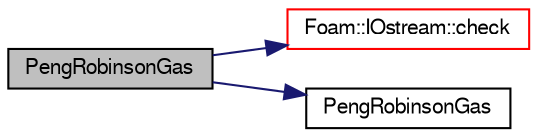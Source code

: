 digraph "PengRobinsonGas"
{
  bgcolor="transparent";
  edge [fontname="FreeSans",fontsize="10",labelfontname="FreeSans",labelfontsize="10"];
  node [fontname="FreeSans",fontsize="10",shape=record];
  rankdir="LR";
  Node3 [label="PengRobinsonGas",height=0.2,width=0.4,color="black", fillcolor="grey75", style="filled", fontcolor="black"];
  Node3 -> Node4 [color="midnightblue",fontsize="10",style="solid",fontname="FreeSans"];
  Node4 [label="Foam::IOstream::check",height=0.2,width=0.4,color="red",URL="$a26226.html#a367eb3425fc4e8270e2aa961df8ac8a5",tooltip="Check IOstream status for given operation. "];
  Node3 -> Node53 [color="midnightblue",fontsize="10",style="solid",fontname="FreeSans"];
  Node53 [label="PengRobinsonGas",height=0.2,width=0.4,color="black",URL="$a30254.html#af4914e20ab739b4bd242ae776259a431",tooltip="Construct from components. "];
}
